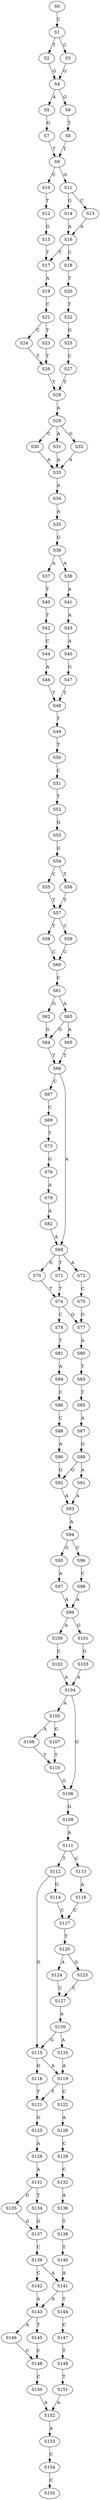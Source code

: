strict digraph  {
	S0 -> S1 [ label = C ];
	S1 -> S2 [ label = T ];
	S1 -> S3 [ label = C ];
	S2 -> S4 [ label = G ];
	S3 -> S4 [ label = G ];
	S4 -> S5 [ label = A ];
	S4 -> S6 [ label = G ];
	S5 -> S7 [ label = G ];
	S6 -> S8 [ label = T ];
	S7 -> S9 [ label = T ];
	S8 -> S9 [ label = T ];
	S9 -> S10 [ label = C ];
	S9 -> S11 [ label = G ];
	S10 -> S12 [ label = T ];
	S11 -> S13 [ label = C ];
	S11 -> S14 [ label = G ];
	S12 -> S15 [ label = G ];
	S13 -> S16 [ label = A ];
	S14 -> S16 [ label = A ];
	S15 -> S17 [ label = T ];
	S16 -> S18 [ label = C ];
	S16 -> S17 [ label = T ];
	S17 -> S19 [ label = A ];
	S18 -> S20 [ label = T ];
	S19 -> S21 [ label = C ];
	S20 -> S22 [ label = T ];
	S21 -> S23 [ label = T ];
	S21 -> S24 [ label = C ];
	S22 -> S25 [ label = G ];
	S23 -> S26 [ label = T ];
	S24 -> S26 [ label = T ];
	S25 -> S27 [ label = C ];
	S26 -> S28 [ label = T ];
	S27 -> S28 [ label = T ];
	S28 -> S29 [ label = A ];
	S29 -> S30 [ label = C ];
	S29 -> S31 [ label = A ];
	S29 -> S32 [ label = G ];
	S30 -> S33 [ label = A ];
	S31 -> S33 [ label = A ];
	S32 -> S33 [ label = A ];
	S33 -> S34 [ label = A ];
	S34 -> S35 [ label = A ];
	S35 -> S36 [ label = G ];
	S36 -> S37 [ label = A ];
	S36 -> S38 [ label = A ];
	S37 -> S40 [ label = T ];
	S38 -> S41 [ label = A ];
	S40 -> S42 [ label = T ];
	S41 -> S43 [ label = A ];
	S42 -> S44 [ label = C ];
	S43 -> S45 [ label = A ];
	S44 -> S46 [ label = A ];
	S45 -> S47 [ label = G ];
	S46 -> S48 [ label = T ];
	S47 -> S48 [ label = T ];
	S48 -> S49 [ label = T ];
	S49 -> S50 [ label = T ];
	S50 -> S51 [ label = C ];
	S51 -> S52 [ label = T ];
	S52 -> S53 [ label = G ];
	S53 -> S54 [ label = G ];
	S54 -> S55 [ label = C ];
	S54 -> S56 [ label = T ];
	S55 -> S57 [ label = T ];
	S56 -> S57 [ label = T ];
	S57 -> S58 [ label = T ];
	S57 -> S59 [ label = C ];
	S58 -> S60 [ label = C ];
	S59 -> S60 [ label = C ];
	S60 -> S61 [ label = C ];
	S61 -> S62 [ label = G ];
	S61 -> S63 [ label = A ];
	S62 -> S64 [ label = G ];
	S63 -> S65 [ label = A ];
	S63 -> S64 [ label = G ];
	S64 -> S66 [ label = T ];
	S65 -> S66 [ label = T ];
	S66 -> S67 [ label = C ];
	S66 -> S68 [ label = A ];
	S67 -> S69 [ label = C ];
	S68 -> S70 [ label = G ];
	S68 -> S71 [ label = T ];
	S68 -> S72 [ label = A ];
	S69 -> S73 [ label = T ];
	S70 -> S74 [ label = T ];
	S71 -> S74 [ label = T ];
	S72 -> S75 [ label = C ];
	S73 -> S76 [ label = G ];
	S74 -> S77 [ label = G ];
	S74 -> S78 [ label = C ];
	S75 -> S77 [ label = G ];
	S76 -> S79 [ label = A ];
	S77 -> S80 [ label = A ];
	S78 -> S81 [ label = T ];
	S79 -> S82 [ label = A ];
	S80 -> S83 [ label = T ];
	S81 -> S84 [ label = A ];
	S82 -> S68 [ label = A ];
	S83 -> S85 [ label = T ];
	S84 -> S86 [ label = C ];
	S85 -> S87 [ label = A ];
	S86 -> S88 [ label = C ];
	S87 -> S89 [ label = G ];
	S88 -> S90 [ label = A ];
	S89 -> S91 [ label = A ];
	S89 -> S92 [ label = G ];
	S90 -> S92 [ label = G ];
	S91 -> S93 [ label = A ];
	S92 -> S93 [ label = A ];
	S93 -> S94 [ label = A ];
	S94 -> S95 [ label = G ];
	S94 -> S96 [ label = C ];
	S95 -> S97 [ label = A ];
	S96 -> S98 [ label = C ];
	S97 -> S99 [ label = A ];
	S98 -> S99 [ label = A ];
	S99 -> S100 [ label = A ];
	S99 -> S101 [ label = G ];
	S100 -> S102 [ label = C ];
	S101 -> S103 [ label = G ];
	S102 -> S104 [ label = A ];
	S103 -> S104 [ label = A ];
	S104 -> S105 [ label = A ];
	S104 -> S106 [ label = G ];
	S105 -> S107 [ label = G ];
	S105 -> S108 [ label = A ];
	S106 -> S109 [ label = G ];
	S107 -> S110 [ label = T ];
	S108 -> S110 [ label = T ];
	S109 -> S111 [ label = A ];
	S110 -> S106 [ label = G ];
	S111 -> S112 [ label = T ];
	S111 -> S113 [ label = C ];
	S112 -> S114 [ label = G ];
	S112 -> S115 [ label = G ];
	S113 -> S116 [ label = A ];
	S114 -> S117 [ label = C ];
	S115 -> S118 [ label = G ];
	S115 -> S119 [ label = A ];
	S116 -> S117 [ label = C ];
	S117 -> S120 [ label = T ];
	S118 -> S121 [ label = T ];
	S119 -> S122 [ label = C ];
	S119 -> S121 [ label = T ];
	S120 -> S123 [ label = G ];
	S120 -> S124 [ label = A ];
	S121 -> S125 [ label = G ];
	S122 -> S126 [ label = A ];
	S123 -> S127 [ label = C ];
	S124 -> S127 [ label = C ];
	S125 -> S128 [ label = A ];
	S126 -> S129 [ label = C ];
	S127 -> S130 [ label = A ];
	S128 -> S131 [ label = A ];
	S129 -> S132 [ label = C ];
	S130 -> S115 [ label = G ];
	S130 -> S133 [ label = A ];
	S131 -> S134 [ label = T ];
	S131 -> S135 [ label = G ];
	S132 -> S136 [ label = A ];
	S133 -> S119 [ label = A ];
	S134 -> S137 [ label = G ];
	S135 -> S137 [ label = G ];
	S136 -> S138 [ label = T ];
	S137 -> S139 [ label = C ];
	S138 -> S140 [ label = T ];
	S139 -> S141 [ label = A ];
	S139 -> S142 [ label = C ];
	S140 -> S141 [ label = A ];
	S141 -> S143 [ label = A ];
	S141 -> S144 [ label = T ];
	S142 -> S143 [ label = A ];
	S143 -> S145 [ label = T ];
	S143 -> S146 [ label = A ];
	S144 -> S147 [ label = C ];
	S145 -> S148 [ label = C ];
	S146 -> S148 [ label = C ];
	S147 -> S149 [ label = T ];
	S148 -> S150 [ label = C ];
	S149 -> S151 [ label = T ];
	S150 -> S152 [ label = A ];
	S151 -> S152 [ label = A ];
	S152 -> S153 [ label = A ];
	S153 -> S154 [ label = C ];
	S154 -> S155 [ label = C ];
}

